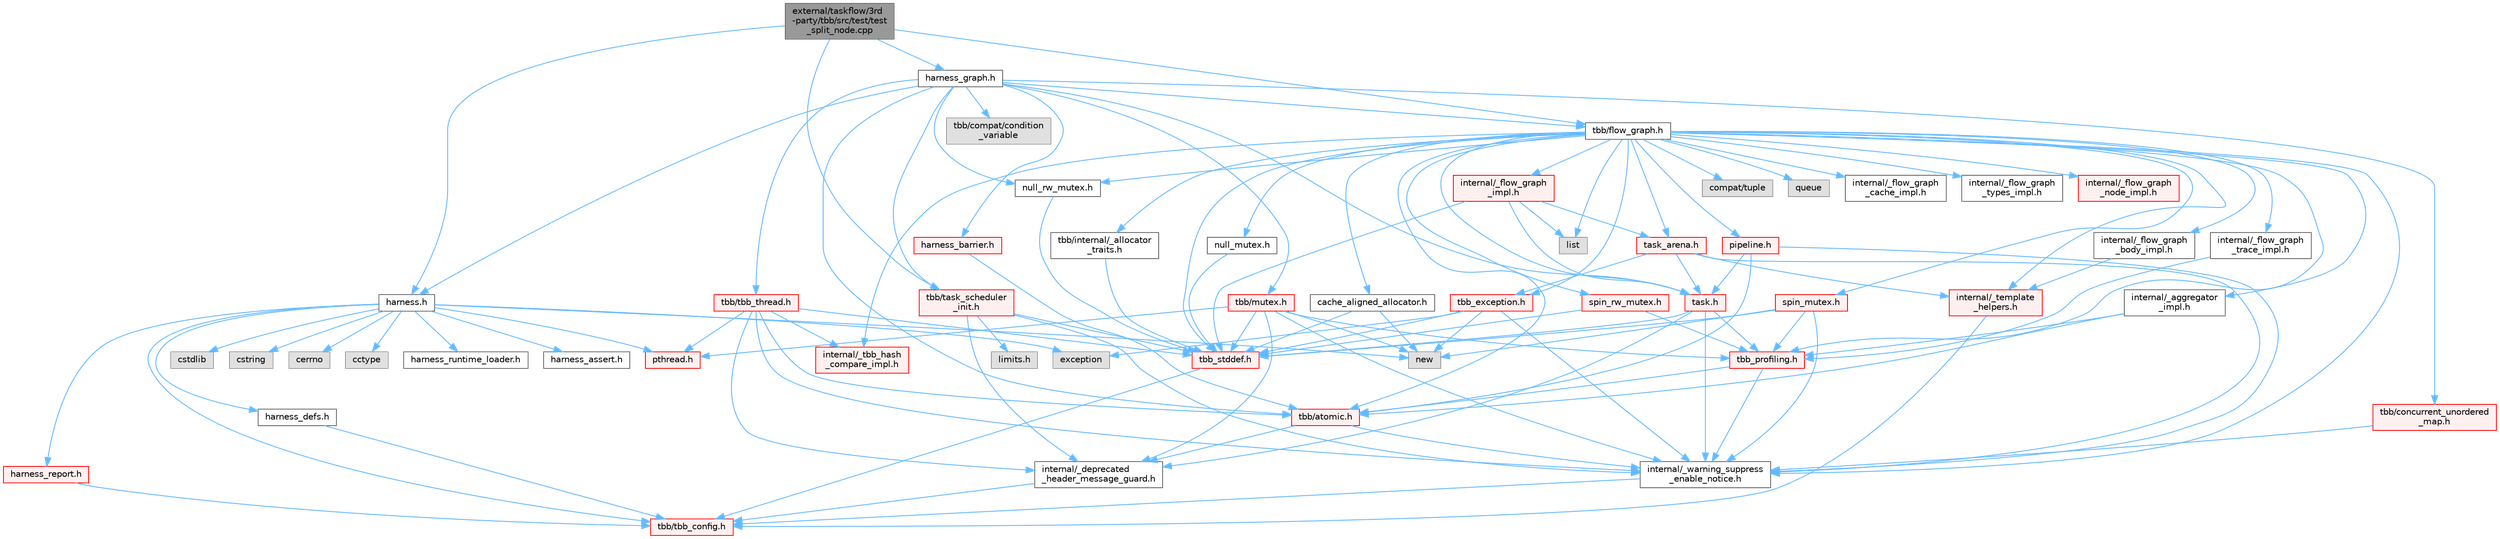 digraph "external/taskflow/3rd-party/tbb/src/test/test_split_node.cpp"
{
 // LATEX_PDF_SIZE
  bgcolor="transparent";
  edge [fontname=Helvetica,fontsize=10,labelfontname=Helvetica,labelfontsize=10];
  node [fontname=Helvetica,fontsize=10,shape=box,height=0.2,width=0.4];
  Node1 [id="Node000001",label="external/taskflow/3rd\l-party/tbb/src/test/test\l_split_node.cpp",height=0.2,width=0.4,color="gray40", fillcolor="grey60", style="filled", fontcolor="black",tooltip=" "];
  Node1 -> Node2 [id="edge116_Node000001_Node000002",color="steelblue1",style="solid",tooltip=" "];
  Node2 [id="Node000002",label="harness.h",height=0.2,width=0.4,color="grey40", fillcolor="white", style="filled",URL="$harness_8h.html",tooltip=" "];
  Node2 -> Node3 [id="edge117_Node000002_Node000003",color="steelblue1",style="solid",tooltip=" "];
  Node3 [id="Node000003",label="tbb/tbb_config.h",height=0.2,width=0.4,color="red", fillcolor="#FFF0F0", style="filled",URL="$tbb__config_8h.html",tooltip=" "];
  Node2 -> Node5 [id="edge118_Node000002_Node000005",color="steelblue1",style="solid",tooltip=" "];
  Node5 [id="Node000005",label="harness_defs.h",height=0.2,width=0.4,color="grey40", fillcolor="white", style="filled",URL="$harness__defs_8h.html",tooltip=" "];
  Node5 -> Node3 [id="edge119_Node000005_Node000003",color="steelblue1",style="solid",tooltip=" "];
  Node2 -> Node6 [id="edge120_Node000002_Node000006",color="steelblue1",style="solid",tooltip=" "];
  Node6 [id="Node000006",label="cstdlib",height=0.2,width=0.4,color="grey60", fillcolor="#E0E0E0", style="filled",tooltip=" "];
  Node2 -> Node7 [id="edge121_Node000002_Node000007",color="steelblue1",style="solid",tooltip=" "];
  Node7 [id="Node000007",label="cstring",height=0.2,width=0.4,color="grey60", fillcolor="#E0E0E0", style="filled",tooltip=" "];
  Node2 -> Node8 [id="edge122_Node000002_Node000008",color="steelblue1",style="solid",tooltip=" "];
  Node8 [id="Node000008",label="cerrno",height=0.2,width=0.4,color="grey60", fillcolor="#E0E0E0", style="filled",tooltip=" "];
  Node2 -> Node9 [id="edge123_Node000002_Node000009",color="steelblue1",style="solid",tooltip=" "];
  Node9 [id="Node000009",label="cctype",height=0.2,width=0.4,color="grey60", fillcolor="#E0E0E0", style="filled",tooltip=" "];
  Node2 -> Node10 [id="edge124_Node000002_Node000010",color="steelblue1",style="solid",tooltip=" "];
  Node10 [id="Node000010",label="new",height=0.2,width=0.4,color="grey60", fillcolor="#E0E0E0", style="filled",tooltip=" "];
  Node2 -> Node11 [id="edge125_Node000002_Node000011",color="steelblue1",style="solid",tooltip=" "];
  Node11 [id="Node000011",label="pthread.h",height=0.2,width=0.4,color="red", fillcolor="#FFF0F0", style="filled",URL="$pthread_8h.html",tooltip=" "];
  Node2 -> Node57 [id="edge126_Node000002_Node000057",color="steelblue1",style="solid",tooltip=" "];
  Node57 [id="Node000057",label="harness_runtime_loader.h",height=0.2,width=0.4,color="grey40", fillcolor="white", style="filled",URL="$harness__runtime__loader_8h.html",tooltip=" "];
  Node2 -> Node58 [id="edge127_Node000002_Node000058",color="steelblue1",style="solid",tooltip=" "];
  Node58 [id="Node000058",label="harness_report.h",height=0.2,width=0.4,color="red", fillcolor="#FFF0F0", style="filled",URL="$harness__report_8h.html",tooltip=" "];
  Node58 -> Node3 [id="edge128_Node000058_Node000003",color="steelblue1",style="solid",tooltip=" "];
  Node2 -> Node24 [id="edge129_Node000002_Node000024",color="steelblue1",style="solid",tooltip=" "];
  Node24 [id="Node000024",label="exception",height=0.2,width=0.4,color="grey60", fillcolor="#E0E0E0", style="filled",tooltip=" "];
  Node2 -> Node61 [id="edge130_Node000002_Node000061",color="steelblue1",style="solid",tooltip=" "];
  Node61 [id="Node000061",label="harness_assert.h",height=0.2,width=0.4,color="grey40", fillcolor="white", style="filled",URL="$harness__assert_8h.html",tooltip=" "];
  Node1 -> Node62 [id="edge131_Node000001_Node000062",color="steelblue1",style="solid",tooltip=" "];
  Node62 [id="Node000062",label="harness_graph.h",height=0.2,width=0.4,color="grey40", fillcolor="white", style="filled",URL="$harness__graph_8h.html",tooltip=" "];
  Node62 -> Node2 [id="edge132_Node000062_Node000002",color="steelblue1",style="solid",tooltip=" "];
  Node62 -> Node63 [id="edge133_Node000062_Node000063",color="steelblue1",style="solid",tooltip=" "];
  Node63 [id="Node000063",label="harness_barrier.h",height=0.2,width=0.4,color="red", fillcolor="#FFF0F0", style="filled",URL="$harness__barrier_8h.html",tooltip=" "];
  Node63 -> Node64 [id="edge134_Node000063_Node000064",color="steelblue1",style="solid",tooltip=" "];
  Node64 [id="Node000064",label="tbb/atomic.h",height=0.2,width=0.4,color="red", fillcolor="#FFF0F0", style="filled",URL="$external_2taskflow_23rd-party_2tbb_2include_2tbb_2atomic_8h.html",tooltip=" "];
  Node64 -> Node65 [id="edge135_Node000064_Node000065",color="steelblue1",style="solid",tooltip=" "];
  Node65 [id="Node000065",label="internal/_deprecated\l_header_message_guard.h",height=0.2,width=0.4,color="grey40", fillcolor="white", style="filled",URL="$__deprecated__header__message__guard_8h.html",tooltip=" "];
  Node65 -> Node3 [id="edge136_Node000065_Node000003",color="steelblue1",style="solid",tooltip=" "];
  Node64 -> Node66 [id="edge137_Node000064_Node000066",color="steelblue1",style="solid",tooltip=" "];
  Node66 [id="Node000066",label="internal/_warning_suppress\l_enable_notice.h",height=0.2,width=0.4,color="grey40", fillcolor="white", style="filled",URL="$__warning__suppress__enable__notice_8h.html",tooltip=" "];
  Node66 -> Node3 [id="edge138_Node000066_Node000003",color="steelblue1",style="solid",tooltip=" "];
  Node62 -> Node73 [id="edge139_Node000062_Node000073",color="steelblue1",style="solid",tooltip=" "];
  Node73 [id="Node000073",label="tbb/flow_graph.h",height=0.2,width=0.4,color="grey40", fillcolor="white", style="filled",URL="$flow__graph_8h.html",tooltip="The graph related classes and functions"];
  Node73 -> Node66 [id="edge140_Node000073_Node000066",color="steelblue1",style="solid",tooltip=" "];
  Node73 -> Node68 [id="edge141_Node000073_Node000068",color="steelblue1",style="solid",tooltip=" "];
  Node68 [id="Node000068",label="tbb_stddef.h",height=0.2,width=0.4,color="red", fillcolor="#FFF0F0", style="filled",URL="$tbb__stddef_8h.html",tooltip=" "];
  Node68 -> Node3 [id="edge142_Node000068_Node000003",color="steelblue1",style="solid",tooltip=" "];
  Node73 -> Node64 [id="edge143_Node000073_Node000064",color="steelblue1",style="solid",tooltip=" "];
  Node73 -> Node74 [id="edge144_Node000073_Node000074",color="steelblue1",style="solid",tooltip=" "];
  Node74 [id="Node000074",label="spin_mutex.h",height=0.2,width=0.4,color="red", fillcolor="#FFF0F0", style="filled",URL="$external_2taskflow_23rd-party_2tbb_2include_2tbb_2spin__mutex_8h.html",tooltip=" "];
  Node74 -> Node66 [id="edge145_Node000074_Node000066",color="steelblue1",style="solid",tooltip=" "];
  Node74 -> Node10 [id="edge146_Node000074_Node000010",color="steelblue1",style="solid",tooltip=" "];
  Node74 -> Node68 [id="edge147_Node000074_Node000068",color="steelblue1",style="solid",tooltip=" "];
  Node74 -> Node76 [id="edge148_Node000074_Node000076",color="steelblue1",style="solid",tooltip=" "];
  Node76 [id="Node000076",label="tbb_profiling.h",height=0.2,width=0.4,color="red", fillcolor="#FFF0F0", style="filled",URL="$tbb__profiling_8h.html",tooltip=" "];
  Node76 -> Node66 [id="edge149_Node000076_Node000066",color="steelblue1",style="solid",tooltip=" "];
  Node76 -> Node64 [id="edge150_Node000076_Node000064",color="steelblue1",style="solid",tooltip=" "];
  Node73 -> Node79 [id="edge151_Node000073_Node000079",color="steelblue1",style="solid",tooltip=" "];
  Node79 [id="Node000079",label="null_mutex.h",height=0.2,width=0.4,color="grey40", fillcolor="white", style="filled",URL="$external_2taskflow_23rd-party_2tbb_2include_2tbb_2null__mutex_8h.html",tooltip=" "];
  Node79 -> Node68 [id="edge152_Node000079_Node000068",color="steelblue1",style="solid",tooltip=" "];
  Node73 -> Node80 [id="edge153_Node000073_Node000080",color="steelblue1",style="solid",tooltip=" "];
  Node80 [id="Node000080",label="spin_rw_mutex.h",height=0.2,width=0.4,color="red", fillcolor="#FFF0F0", style="filled",URL="$spin__rw__mutex_8h.html",tooltip=" "];
  Node80 -> Node68 [id="edge154_Node000080_Node000068",color="steelblue1",style="solid",tooltip=" "];
  Node80 -> Node76 [id="edge155_Node000080_Node000076",color="steelblue1",style="solid",tooltip=" "];
  Node73 -> Node81 [id="edge156_Node000073_Node000081",color="steelblue1",style="solid",tooltip=" "];
  Node81 [id="Node000081",label="null_rw_mutex.h",height=0.2,width=0.4,color="grey40", fillcolor="white", style="filled",URL="$null__rw__mutex_8h.html",tooltip=" "];
  Node81 -> Node68 [id="edge157_Node000081_Node000068",color="steelblue1",style="solid",tooltip=" "];
  Node73 -> Node82 [id="edge158_Node000073_Node000082",color="steelblue1",style="solid",tooltip=" "];
  Node82 [id="Node000082",label="task.h",height=0.2,width=0.4,color="red", fillcolor="#FFF0F0", style="filled",URL="$task_8h.html",tooltip=" "];
  Node82 -> Node65 [id="edge159_Node000082_Node000065",color="steelblue1",style="solid",tooltip=" "];
  Node82 -> Node66 [id="edge160_Node000082_Node000066",color="steelblue1",style="solid",tooltip=" "];
  Node82 -> Node68 [id="edge161_Node000082_Node000068",color="steelblue1",style="solid",tooltip=" "];
  Node82 -> Node76 [id="edge162_Node000082_Node000076",color="steelblue1",style="solid",tooltip=" "];
  Node73 -> Node84 [id="edge163_Node000073_Node000084",color="steelblue1",style="solid",tooltip=" "];
  Node84 [id="Node000084",label="cache_aligned_allocator.h",height=0.2,width=0.4,color="grey40", fillcolor="white", style="filled",URL="$cache__aligned__allocator_8h.html",tooltip=" "];
  Node84 -> Node10 [id="edge164_Node000084_Node000010",color="steelblue1",style="solid",tooltip=" "];
  Node84 -> Node68 [id="edge165_Node000084_Node000068",color="steelblue1",style="solid",tooltip=" "];
  Node73 -> Node85 [id="edge166_Node000073_Node000085",color="steelblue1",style="solid",tooltip=" "];
  Node85 [id="Node000085",label="tbb_exception.h",height=0.2,width=0.4,color="red", fillcolor="#FFF0F0", style="filled",URL="$tbb__exception_8h.html",tooltip=" "];
  Node85 -> Node66 [id="edge167_Node000085_Node000066",color="steelblue1",style="solid",tooltip=" "];
  Node85 -> Node68 [id="edge168_Node000085_Node000068",color="steelblue1",style="solid",tooltip=" "];
  Node85 -> Node24 [id="edge169_Node000085_Node000024",color="steelblue1",style="solid",tooltip=" "];
  Node85 -> Node10 [id="edge170_Node000085_Node000010",color="steelblue1",style="solid",tooltip=" "];
  Node73 -> Node88 [id="edge171_Node000073_Node000088",color="steelblue1",style="solid",tooltip=" "];
  Node88 [id="Node000088",label="pipeline.h",height=0.2,width=0.4,color="red", fillcolor="#FFF0F0", style="filled",URL="$pipeline_8h.html",tooltip=" "];
  Node88 -> Node66 [id="edge172_Node000088_Node000066",color="steelblue1",style="solid",tooltip=" "];
  Node88 -> Node64 [id="edge173_Node000088_Node000064",color="steelblue1",style="solid",tooltip=" "];
  Node88 -> Node82 [id="edge174_Node000088_Node000082",color="steelblue1",style="solid",tooltip=" "];
  Node73 -> Node89 [id="edge175_Node000073_Node000089",color="steelblue1",style="solid",tooltip=" "];
  Node89 [id="Node000089",label="internal/_template\l_helpers.h",height=0.2,width=0.4,color="red", fillcolor="#FFF0F0", style="filled",URL="$__template__helpers_8h.html",tooltip=" "];
  Node89 -> Node3 [id="edge176_Node000089_Node000003",color="steelblue1",style="solid",tooltip=" "];
  Node73 -> Node90 [id="edge177_Node000073_Node000090",color="steelblue1",style="solid",tooltip=" "];
  Node90 [id="Node000090",label="internal/_aggregator\l_impl.h",height=0.2,width=0.4,color="grey40", fillcolor="white", style="filled",URL="$__aggregator__impl_8h.html",tooltip=" "];
  Node90 -> Node64 [id="edge178_Node000090_Node000064",color="steelblue1",style="solid",tooltip=" "];
  Node90 -> Node76 [id="edge179_Node000090_Node000076",color="steelblue1",style="solid",tooltip=" "];
  Node73 -> Node91 [id="edge180_Node000073_Node000091",color="steelblue1",style="solid",tooltip=" "];
  Node91 [id="Node000091",label="tbb/internal/_allocator\l_traits.h",height=0.2,width=0.4,color="grey40", fillcolor="white", style="filled",URL="$__allocator__traits_8h.html",tooltip=" "];
  Node91 -> Node68 [id="edge181_Node000091_Node000068",color="steelblue1",style="solid",tooltip=" "];
  Node73 -> Node76 [id="edge182_Node000073_Node000076",color="steelblue1",style="solid",tooltip=" "];
  Node73 -> Node92 [id="edge183_Node000073_Node000092",color="steelblue1",style="solid",tooltip=" "];
  Node92 [id="Node000092",label="task_arena.h",height=0.2,width=0.4,color="red", fillcolor="#FFF0F0", style="filled",URL="$task__arena_8h.html",tooltip=" "];
  Node92 -> Node66 [id="edge184_Node000092_Node000066",color="steelblue1",style="solid",tooltip=" "];
  Node92 -> Node82 [id="edge185_Node000092_Node000082",color="steelblue1",style="solid",tooltip=" "];
  Node92 -> Node85 [id="edge186_Node000092_Node000085",color="steelblue1",style="solid",tooltip=" "];
  Node92 -> Node89 [id="edge187_Node000092_Node000089",color="steelblue1",style="solid",tooltip=" "];
  Node73 -> Node93 [id="edge188_Node000073_Node000093",color="steelblue1",style="solid",tooltip=" "];
  Node93 [id="Node000093",label="compat/tuple",height=0.2,width=0.4,color="grey60", fillcolor="#E0E0E0", style="filled",tooltip=" "];
  Node73 -> Node94 [id="edge189_Node000073_Node000094",color="steelblue1",style="solid",tooltip=" "];
  Node94 [id="Node000094",label="list",height=0.2,width=0.4,color="grey60", fillcolor="#E0E0E0", style="filled",tooltip=" "];
  Node73 -> Node95 [id="edge190_Node000073_Node000095",color="steelblue1",style="solid",tooltip=" "];
  Node95 [id="Node000095",label="queue",height=0.2,width=0.4,color="grey60", fillcolor="#E0E0E0", style="filled",tooltip=" "];
  Node73 -> Node96 [id="edge191_Node000073_Node000096",color="steelblue1",style="solid",tooltip=" "];
  Node96 [id="Node000096",label="internal/_flow_graph\l_impl.h",height=0.2,width=0.4,color="red", fillcolor="#FFF0F0", style="filled",URL="$__flow__graph__impl_8h.html",tooltip=" "];
  Node96 -> Node68 [id="edge192_Node000096_Node000068",color="steelblue1",style="solid",tooltip=" "];
  Node96 -> Node82 [id="edge193_Node000096_Node000082",color="steelblue1",style="solid",tooltip=" "];
  Node96 -> Node92 [id="edge194_Node000096_Node000092",color="steelblue1",style="solid",tooltip=" "];
  Node96 -> Node94 [id="edge195_Node000096_Node000094",color="steelblue1",style="solid",tooltip=" "];
  Node73 -> Node98 [id="edge196_Node000073_Node000098",color="steelblue1",style="solid",tooltip=" "];
  Node98 [id="Node000098",label="internal/_flow_graph\l_trace_impl.h",height=0.2,width=0.4,color="grey40", fillcolor="white", style="filled",URL="$__flow__graph__trace__impl_8h.html",tooltip=" "];
  Node98 -> Node76 [id="edge197_Node000098_Node000076",color="steelblue1",style="solid",tooltip=" "];
  Node73 -> Node99 [id="edge198_Node000073_Node000099",color="steelblue1",style="solid",tooltip=" "];
  Node99 [id="Node000099",label="internal/_tbb_hash\l_compare_impl.h",height=0.2,width=0.4,color="red", fillcolor="#FFF0F0", style="filled",URL="$__tbb__hash__compare__impl_8h.html",tooltip=" "];
  Node73 -> Node100 [id="edge199_Node000073_Node000100",color="steelblue1",style="solid",tooltip=" "];
  Node100 [id="Node000100",label="internal/_flow_graph\l_body_impl.h",height=0.2,width=0.4,color="grey40", fillcolor="white", style="filled",URL="$__flow__graph__body__impl_8h.html",tooltip=" "];
  Node100 -> Node89 [id="edge200_Node000100_Node000089",color="steelblue1",style="solid",tooltip=" "];
  Node73 -> Node101 [id="edge201_Node000073_Node000101",color="steelblue1",style="solid",tooltip=" "];
  Node101 [id="Node000101",label="internal/_flow_graph\l_cache_impl.h",height=0.2,width=0.4,color="grey40", fillcolor="white", style="filled",URL="$__flow__graph__cache__impl_8h.html",tooltip=" "];
  Node73 -> Node102 [id="edge202_Node000073_Node000102",color="steelblue1",style="solid",tooltip=" "];
  Node102 [id="Node000102",label="internal/_flow_graph\l_types_impl.h",height=0.2,width=0.4,color="grey40", fillcolor="white", style="filled",URL="$__flow__graph__types__impl_8h.html",tooltip=" "];
  Node73 -> Node103 [id="edge203_Node000073_Node000103",color="steelblue1",style="solid",tooltip=" "];
  Node103 [id="Node000103",label="internal/_flow_graph\l_node_impl.h",height=0.2,width=0.4,color="red", fillcolor="#FFF0F0", style="filled",URL="$__flow__graph__node__impl_8h.html",tooltip=" "];
  Node62 -> Node81 [id="edge204_Node000062_Node000081",color="steelblue1",style="solid",tooltip=" "];
  Node62 -> Node64 [id="edge205_Node000062_Node000064",color="steelblue1",style="solid",tooltip=" "];
  Node62 -> Node105 [id="edge206_Node000062_Node000105",color="steelblue1",style="solid",tooltip=" "];
  Node105 [id="Node000105",label="tbb/concurrent_unordered\l_map.h",height=0.2,width=0.4,color="red", fillcolor="#FFF0F0", style="filled",URL="$concurrent__unordered__map_8h.html",tooltip=" "];
  Node105 -> Node66 [id="edge207_Node000105_Node000066",color="steelblue1",style="solid",tooltip=" "];
  Node62 -> Node82 [id="edge208_Node000062_Node000082",color="steelblue1",style="solid",tooltip=" "];
  Node62 -> Node109 [id="edge209_Node000062_Node000109",color="steelblue1",style="solid",tooltip=" "];
  Node109 [id="Node000109",label="tbb/task_scheduler\l_init.h",height=0.2,width=0.4,color="red", fillcolor="#FFF0F0", style="filled",URL="$task__scheduler__init_8h.html",tooltip=" "];
  Node109 -> Node65 [id="edge210_Node000109_Node000065",color="steelblue1",style="solid",tooltip=" "];
  Node109 -> Node66 [id="edge211_Node000109_Node000066",color="steelblue1",style="solid",tooltip=" "];
  Node109 -> Node68 [id="edge212_Node000109_Node000068",color="steelblue1",style="solid",tooltip=" "];
  Node109 -> Node110 [id="edge213_Node000109_Node000110",color="steelblue1",style="solid",tooltip=" "];
  Node110 [id="Node000110",label="limits.h",height=0.2,width=0.4,color="grey60", fillcolor="#E0E0E0", style="filled",tooltip=" "];
  Node62 -> Node111 [id="edge214_Node000062_Node000111",color="steelblue1",style="solid",tooltip=" "];
  Node111 [id="Node000111",label="tbb/compat/condition\l_variable",height=0.2,width=0.4,color="grey60", fillcolor="#E0E0E0", style="filled",tooltip=" "];
  Node62 -> Node112 [id="edge215_Node000062_Node000112",color="steelblue1",style="solid",tooltip=" "];
  Node112 [id="Node000112",label="tbb/mutex.h",height=0.2,width=0.4,color="red", fillcolor="#FFF0F0", style="filled",URL="$mutex_8h.html",tooltip=" "];
  Node112 -> Node65 [id="edge216_Node000112_Node000065",color="steelblue1",style="solid",tooltip=" "];
  Node112 -> Node66 [id="edge217_Node000112_Node000066",color="steelblue1",style="solid",tooltip=" "];
  Node112 -> Node11 [id="edge218_Node000112_Node000011",color="steelblue1",style="solid",tooltip=" "];
  Node112 -> Node10 [id="edge219_Node000112_Node000010",color="steelblue1",style="solid",tooltip=" "];
  Node112 -> Node68 [id="edge220_Node000112_Node000068",color="steelblue1",style="solid",tooltip=" "];
  Node112 -> Node76 [id="edge221_Node000112_Node000076",color="steelblue1",style="solid",tooltip=" "];
  Node62 -> Node113 [id="edge222_Node000062_Node000113",color="steelblue1",style="solid",tooltip=" "];
  Node113 [id="Node000113",label="tbb/tbb_thread.h",height=0.2,width=0.4,color="red", fillcolor="#FFF0F0", style="filled",URL="$tbb__thread_8h.html",tooltip=" "];
  Node113 -> Node65 [id="edge223_Node000113_Node000065",color="steelblue1",style="solid",tooltip=" "];
  Node113 -> Node66 [id="edge224_Node000113_Node000066",color="steelblue1",style="solid",tooltip=" "];
  Node113 -> Node68 [id="edge225_Node000113_Node000068",color="steelblue1",style="solid",tooltip=" "];
  Node113 -> Node11 [id="edge226_Node000113_Node000011",color="steelblue1",style="solid",tooltip=" "];
  Node113 -> Node64 [id="edge227_Node000113_Node000064",color="steelblue1",style="solid",tooltip=" "];
  Node113 -> Node99 [id="edge228_Node000113_Node000099",color="steelblue1",style="solid",tooltip=" "];
  Node1 -> Node73 [id="edge229_Node000001_Node000073",color="steelblue1",style="solid",tooltip=" "];
  Node1 -> Node109 [id="edge230_Node000001_Node000109",color="steelblue1",style="solid",tooltip=" "];
}
